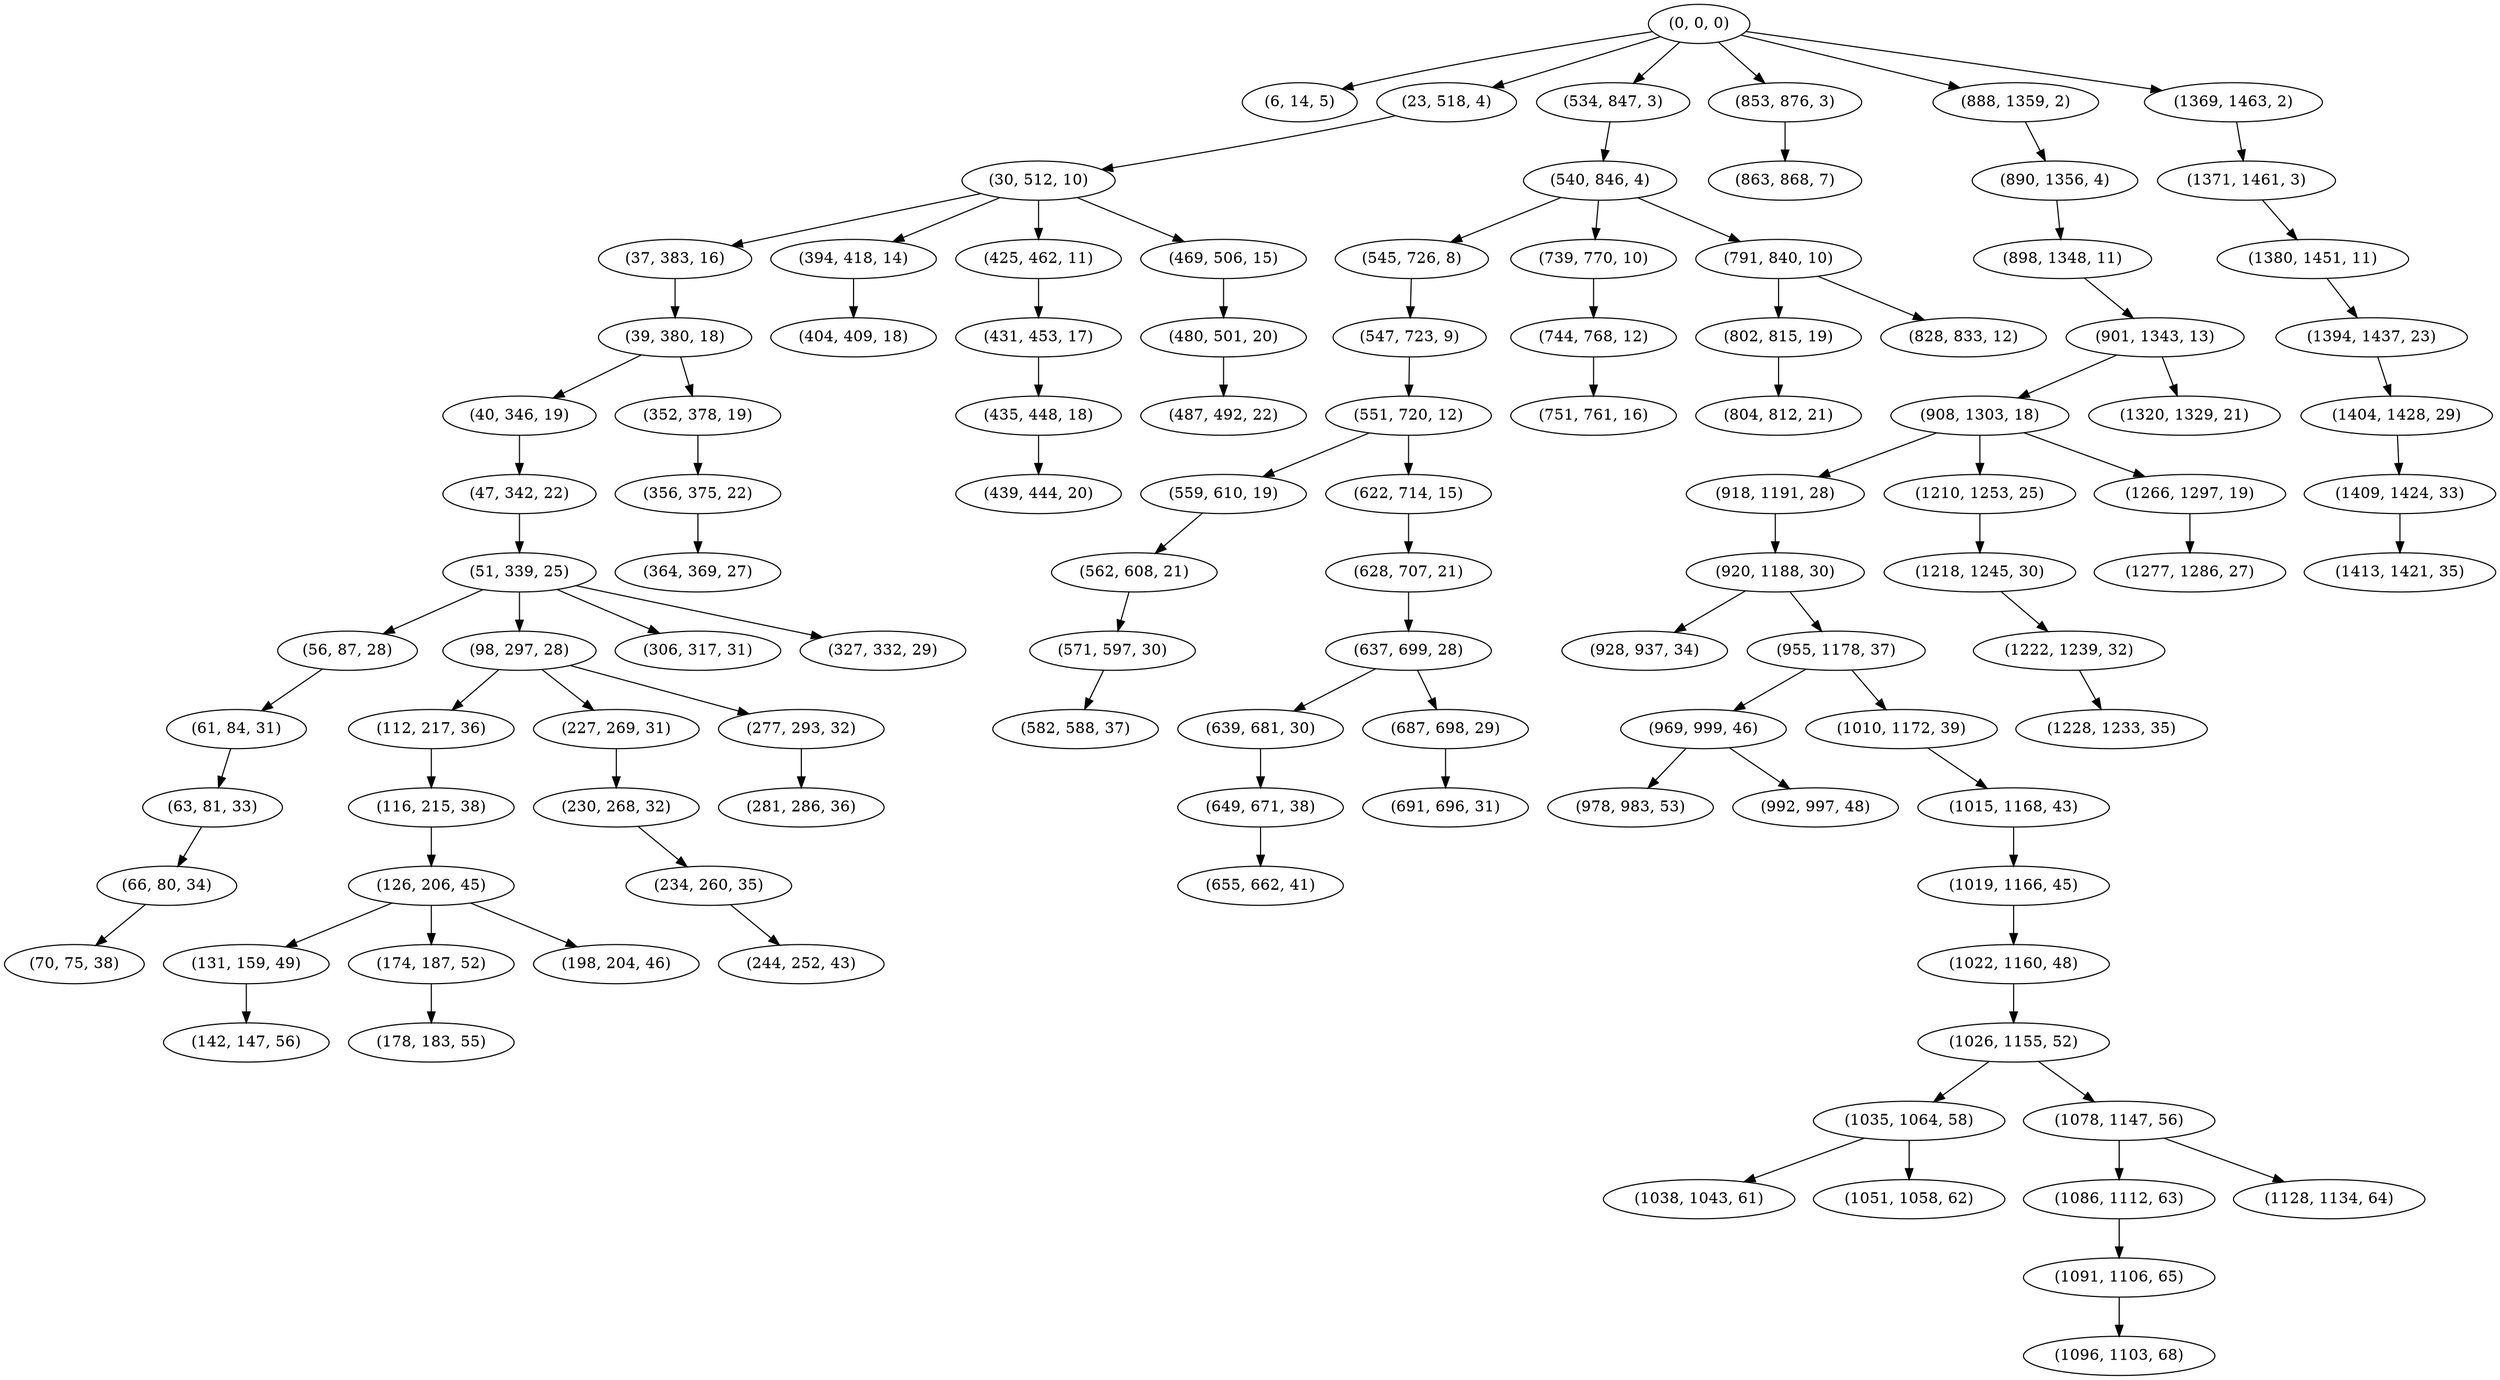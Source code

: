 digraph tree {
    "(0, 0, 0)";
    "(6, 14, 5)";
    "(23, 518, 4)";
    "(30, 512, 10)";
    "(37, 383, 16)";
    "(39, 380, 18)";
    "(40, 346, 19)";
    "(47, 342, 22)";
    "(51, 339, 25)";
    "(56, 87, 28)";
    "(61, 84, 31)";
    "(63, 81, 33)";
    "(66, 80, 34)";
    "(70, 75, 38)";
    "(98, 297, 28)";
    "(112, 217, 36)";
    "(116, 215, 38)";
    "(126, 206, 45)";
    "(131, 159, 49)";
    "(142, 147, 56)";
    "(174, 187, 52)";
    "(178, 183, 55)";
    "(198, 204, 46)";
    "(227, 269, 31)";
    "(230, 268, 32)";
    "(234, 260, 35)";
    "(244, 252, 43)";
    "(277, 293, 32)";
    "(281, 286, 36)";
    "(306, 317, 31)";
    "(327, 332, 29)";
    "(352, 378, 19)";
    "(356, 375, 22)";
    "(364, 369, 27)";
    "(394, 418, 14)";
    "(404, 409, 18)";
    "(425, 462, 11)";
    "(431, 453, 17)";
    "(435, 448, 18)";
    "(439, 444, 20)";
    "(469, 506, 15)";
    "(480, 501, 20)";
    "(487, 492, 22)";
    "(534, 847, 3)";
    "(540, 846, 4)";
    "(545, 726, 8)";
    "(547, 723, 9)";
    "(551, 720, 12)";
    "(559, 610, 19)";
    "(562, 608, 21)";
    "(571, 597, 30)";
    "(582, 588, 37)";
    "(622, 714, 15)";
    "(628, 707, 21)";
    "(637, 699, 28)";
    "(639, 681, 30)";
    "(649, 671, 38)";
    "(655, 662, 41)";
    "(687, 698, 29)";
    "(691, 696, 31)";
    "(739, 770, 10)";
    "(744, 768, 12)";
    "(751, 761, 16)";
    "(791, 840, 10)";
    "(802, 815, 19)";
    "(804, 812, 21)";
    "(828, 833, 12)";
    "(853, 876, 3)";
    "(863, 868, 7)";
    "(888, 1359, 2)";
    "(890, 1356, 4)";
    "(898, 1348, 11)";
    "(901, 1343, 13)";
    "(908, 1303, 18)";
    "(918, 1191, 28)";
    "(920, 1188, 30)";
    "(928, 937, 34)";
    "(955, 1178, 37)";
    "(969, 999, 46)";
    "(978, 983, 53)";
    "(992, 997, 48)";
    "(1010, 1172, 39)";
    "(1015, 1168, 43)";
    "(1019, 1166, 45)";
    "(1022, 1160, 48)";
    "(1026, 1155, 52)";
    "(1035, 1064, 58)";
    "(1038, 1043, 61)";
    "(1051, 1058, 62)";
    "(1078, 1147, 56)";
    "(1086, 1112, 63)";
    "(1091, 1106, 65)";
    "(1096, 1103, 68)";
    "(1128, 1134, 64)";
    "(1210, 1253, 25)";
    "(1218, 1245, 30)";
    "(1222, 1239, 32)";
    "(1228, 1233, 35)";
    "(1266, 1297, 19)";
    "(1277, 1286, 27)";
    "(1320, 1329, 21)";
    "(1369, 1463, 2)";
    "(1371, 1461, 3)";
    "(1380, 1451, 11)";
    "(1394, 1437, 23)";
    "(1404, 1428, 29)";
    "(1409, 1424, 33)";
    "(1413, 1421, 35)";
    "(0, 0, 0)" -> "(6, 14, 5)";
    "(0, 0, 0)" -> "(23, 518, 4)";
    "(0, 0, 0)" -> "(534, 847, 3)";
    "(0, 0, 0)" -> "(853, 876, 3)";
    "(0, 0, 0)" -> "(888, 1359, 2)";
    "(0, 0, 0)" -> "(1369, 1463, 2)";
    "(23, 518, 4)" -> "(30, 512, 10)";
    "(30, 512, 10)" -> "(37, 383, 16)";
    "(30, 512, 10)" -> "(394, 418, 14)";
    "(30, 512, 10)" -> "(425, 462, 11)";
    "(30, 512, 10)" -> "(469, 506, 15)";
    "(37, 383, 16)" -> "(39, 380, 18)";
    "(39, 380, 18)" -> "(40, 346, 19)";
    "(39, 380, 18)" -> "(352, 378, 19)";
    "(40, 346, 19)" -> "(47, 342, 22)";
    "(47, 342, 22)" -> "(51, 339, 25)";
    "(51, 339, 25)" -> "(56, 87, 28)";
    "(51, 339, 25)" -> "(98, 297, 28)";
    "(51, 339, 25)" -> "(306, 317, 31)";
    "(51, 339, 25)" -> "(327, 332, 29)";
    "(56, 87, 28)" -> "(61, 84, 31)";
    "(61, 84, 31)" -> "(63, 81, 33)";
    "(63, 81, 33)" -> "(66, 80, 34)";
    "(66, 80, 34)" -> "(70, 75, 38)";
    "(98, 297, 28)" -> "(112, 217, 36)";
    "(98, 297, 28)" -> "(227, 269, 31)";
    "(98, 297, 28)" -> "(277, 293, 32)";
    "(112, 217, 36)" -> "(116, 215, 38)";
    "(116, 215, 38)" -> "(126, 206, 45)";
    "(126, 206, 45)" -> "(131, 159, 49)";
    "(126, 206, 45)" -> "(174, 187, 52)";
    "(126, 206, 45)" -> "(198, 204, 46)";
    "(131, 159, 49)" -> "(142, 147, 56)";
    "(174, 187, 52)" -> "(178, 183, 55)";
    "(227, 269, 31)" -> "(230, 268, 32)";
    "(230, 268, 32)" -> "(234, 260, 35)";
    "(234, 260, 35)" -> "(244, 252, 43)";
    "(277, 293, 32)" -> "(281, 286, 36)";
    "(352, 378, 19)" -> "(356, 375, 22)";
    "(356, 375, 22)" -> "(364, 369, 27)";
    "(394, 418, 14)" -> "(404, 409, 18)";
    "(425, 462, 11)" -> "(431, 453, 17)";
    "(431, 453, 17)" -> "(435, 448, 18)";
    "(435, 448, 18)" -> "(439, 444, 20)";
    "(469, 506, 15)" -> "(480, 501, 20)";
    "(480, 501, 20)" -> "(487, 492, 22)";
    "(534, 847, 3)" -> "(540, 846, 4)";
    "(540, 846, 4)" -> "(545, 726, 8)";
    "(540, 846, 4)" -> "(739, 770, 10)";
    "(540, 846, 4)" -> "(791, 840, 10)";
    "(545, 726, 8)" -> "(547, 723, 9)";
    "(547, 723, 9)" -> "(551, 720, 12)";
    "(551, 720, 12)" -> "(559, 610, 19)";
    "(551, 720, 12)" -> "(622, 714, 15)";
    "(559, 610, 19)" -> "(562, 608, 21)";
    "(562, 608, 21)" -> "(571, 597, 30)";
    "(571, 597, 30)" -> "(582, 588, 37)";
    "(622, 714, 15)" -> "(628, 707, 21)";
    "(628, 707, 21)" -> "(637, 699, 28)";
    "(637, 699, 28)" -> "(639, 681, 30)";
    "(637, 699, 28)" -> "(687, 698, 29)";
    "(639, 681, 30)" -> "(649, 671, 38)";
    "(649, 671, 38)" -> "(655, 662, 41)";
    "(687, 698, 29)" -> "(691, 696, 31)";
    "(739, 770, 10)" -> "(744, 768, 12)";
    "(744, 768, 12)" -> "(751, 761, 16)";
    "(791, 840, 10)" -> "(802, 815, 19)";
    "(791, 840, 10)" -> "(828, 833, 12)";
    "(802, 815, 19)" -> "(804, 812, 21)";
    "(853, 876, 3)" -> "(863, 868, 7)";
    "(888, 1359, 2)" -> "(890, 1356, 4)";
    "(890, 1356, 4)" -> "(898, 1348, 11)";
    "(898, 1348, 11)" -> "(901, 1343, 13)";
    "(901, 1343, 13)" -> "(908, 1303, 18)";
    "(901, 1343, 13)" -> "(1320, 1329, 21)";
    "(908, 1303, 18)" -> "(918, 1191, 28)";
    "(908, 1303, 18)" -> "(1210, 1253, 25)";
    "(908, 1303, 18)" -> "(1266, 1297, 19)";
    "(918, 1191, 28)" -> "(920, 1188, 30)";
    "(920, 1188, 30)" -> "(928, 937, 34)";
    "(920, 1188, 30)" -> "(955, 1178, 37)";
    "(955, 1178, 37)" -> "(969, 999, 46)";
    "(955, 1178, 37)" -> "(1010, 1172, 39)";
    "(969, 999, 46)" -> "(978, 983, 53)";
    "(969, 999, 46)" -> "(992, 997, 48)";
    "(1010, 1172, 39)" -> "(1015, 1168, 43)";
    "(1015, 1168, 43)" -> "(1019, 1166, 45)";
    "(1019, 1166, 45)" -> "(1022, 1160, 48)";
    "(1022, 1160, 48)" -> "(1026, 1155, 52)";
    "(1026, 1155, 52)" -> "(1035, 1064, 58)";
    "(1026, 1155, 52)" -> "(1078, 1147, 56)";
    "(1035, 1064, 58)" -> "(1038, 1043, 61)";
    "(1035, 1064, 58)" -> "(1051, 1058, 62)";
    "(1078, 1147, 56)" -> "(1086, 1112, 63)";
    "(1078, 1147, 56)" -> "(1128, 1134, 64)";
    "(1086, 1112, 63)" -> "(1091, 1106, 65)";
    "(1091, 1106, 65)" -> "(1096, 1103, 68)";
    "(1210, 1253, 25)" -> "(1218, 1245, 30)";
    "(1218, 1245, 30)" -> "(1222, 1239, 32)";
    "(1222, 1239, 32)" -> "(1228, 1233, 35)";
    "(1266, 1297, 19)" -> "(1277, 1286, 27)";
    "(1369, 1463, 2)" -> "(1371, 1461, 3)";
    "(1371, 1461, 3)" -> "(1380, 1451, 11)";
    "(1380, 1451, 11)" -> "(1394, 1437, 23)";
    "(1394, 1437, 23)" -> "(1404, 1428, 29)";
    "(1404, 1428, 29)" -> "(1409, 1424, 33)";
    "(1409, 1424, 33)" -> "(1413, 1421, 35)";
}
